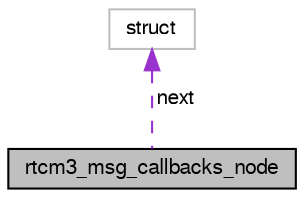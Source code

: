 digraph "rtcm3_msg_callbacks_node"
{
  edge [fontname="FreeSans",fontsize="10",labelfontname="FreeSans",labelfontsize="10"];
  node [fontname="FreeSans",fontsize="10",shape=record];
  Node1 [label="rtcm3_msg_callbacks_node",height=0.2,width=0.4,color="black", fillcolor="grey75", style="filled", fontcolor="black"];
  Node2 -> Node1 [dir="back",color="darkorchid3",fontsize="10",style="dashed",label=" next" ,fontname="FreeSans"];
  Node2 [label="struct",height=0.2,width=0.4,color="grey75", fillcolor="white", style="filled"];
}
